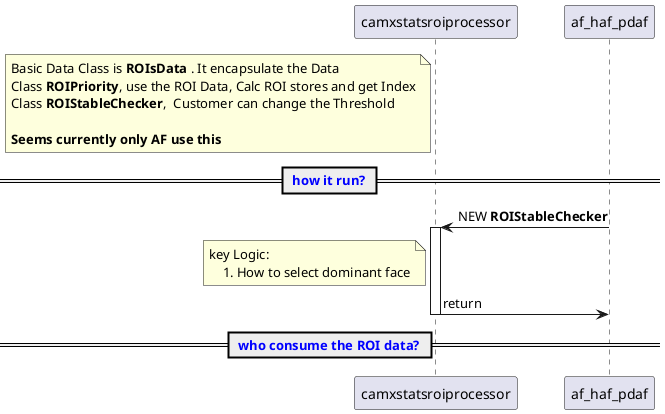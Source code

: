 /'派生，继承：<|--'/
/'组合：*-- ， 将会管理对象的生命周期'/
/'聚合：o--, 特指不管理对象的生命周期，但存在关联'/
/'
title <size:18>camx awb overview</size>\n     Lin Jin

collections ThreadUsers

<color:red><size:16>****</size></color>

<color:blue><size:15></size></color>

package <color:blue><size:15>**AWBDecisionAggregator** {
}

== <color:blue> CAWBMain::Configure </color>==

participant XXX

box "Factory"
participant camxcawbfactory as awb_factory
end box



<color:red>TODO: this need check further</color>


Useful color:
1. Red
Red Crimson DeepPink LightPink Salmon HotPink

2. Blue
MediumBlue Blue DodgerBlue DeepSkyBlue Cyan LightSkyBlue SlateBlue SkyBlue

3. Green
Chartreuse Green GreenYellow LawnGreen Lime LightGreen SpingGreen

4. Yellow
Yellow Gold LightGoldenRodYellow Orange LemonChiffon

5. Violet
DarkMagenta BlueViolet DardViolet Magenta Fuchsia Purple

6. 
'/

@startuml
participant camxstatsroiprocessor
participant af_haf_pdaf

note left camxstatsroiprocessor
Basic Data Class is **ROIsData** . It encapsulate the Data
Class **ROIPriority**, use the ROI Data, Calc ROI stores and get Index
Class **ROIStableChecker**,  Customer can change the Threshold

**Seems currently only AF use this**
end note
== <color:blue> how it run? </color>==
af_haf_pdaf->camxstatsroiprocessor: NEW **ROIStableChecker**
activate camxstatsroiprocessor

  note left camxstatsroiprocessor
    key Logic:
        1. How to select dominant face
  end note
camxstatsroiprocessor->af_haf_pdaf: return
deactivate camxstatsroiprocessor
== <color:blue> who consume the ROI data? </color>==


@enduml
